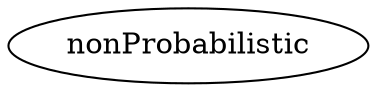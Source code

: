 /* Created by mdot for Matlab */
digraph m2html {

  nonProbabilistic [URL="nonProbabilistic.html"];
}